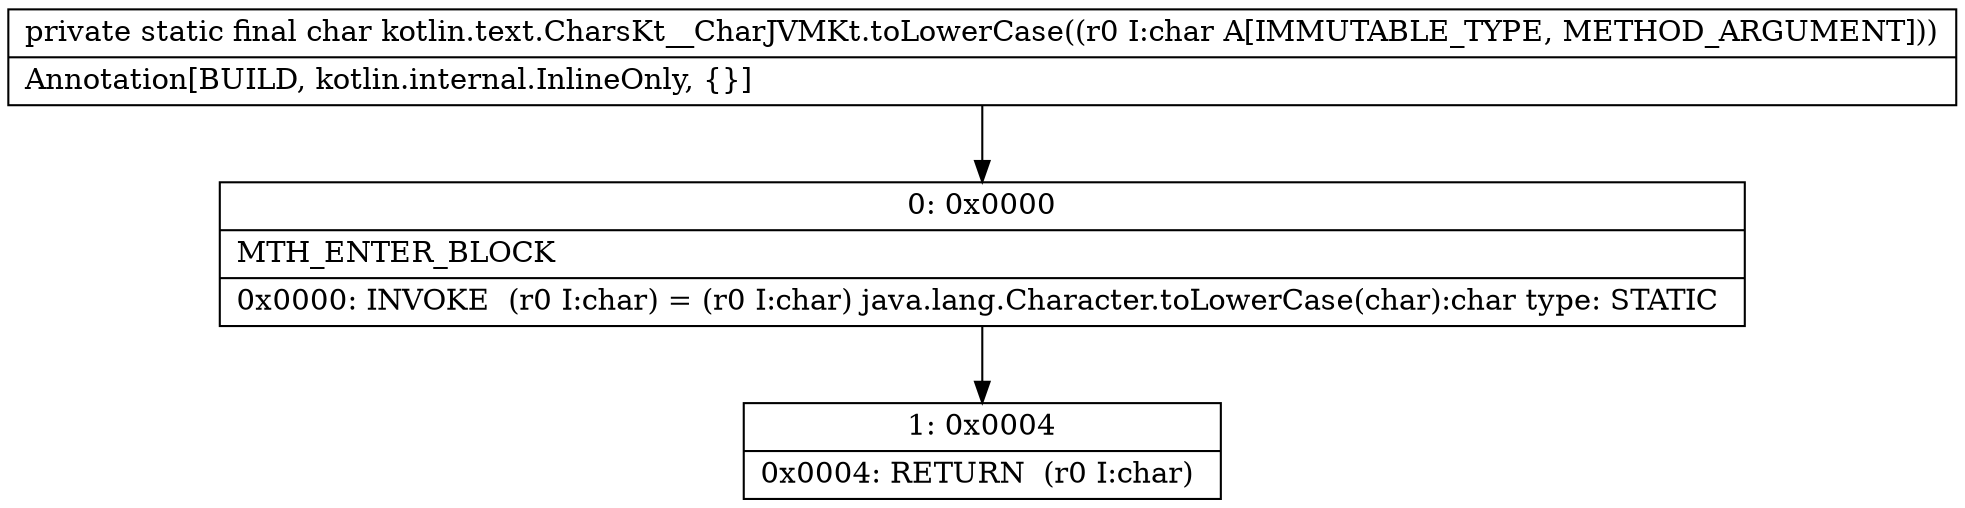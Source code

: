digraph "CFG forkotlin.text.CharsKt__CharJVMKt.toLowerCase(C)C" {
Node_0 [shape=record,label="{0\:\ 0x0000|MTH_ENTER_BLOCK\l|0x0000: INVOKE  (r0 I:char) = (r0 I:char) java.lang.Character.toLowerCase(char):char type: STATIC \l}"];
Node_1 [shape=record,label="{1\:\ 0x0004|0x0004: RETURN  (r0 I:char) \l}"];
MethodNode[shape=record,label="{private static final char kotlin.text.CharsKt__CharJVMKt.toLowerCase((r0 I:char A[IMMUTABLE_TYPE, METHOD_ARGUMENT]))  | Annotation[BUILD, kotlin.internal.InlineOnly, \{\}]\l}"];
MethodNode -> Node_0;
Node_0 -> Node_1;
}

